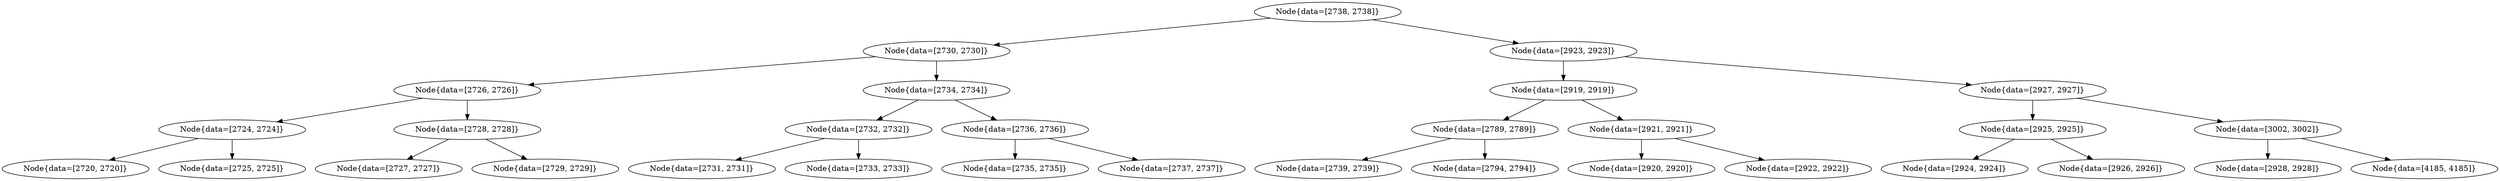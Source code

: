 digraph G{
1789536081 [label="Node{data=[2738, 2738]}"]
1789536081 -> 132487834
132487834 [label="Node{data=[2730, 2730]}"]
132487834 -> 1338021811
1338021811 [label="Node{data=[2726, 2726]}"]
1338021811 -> 788693190
788693190 [label="Node{data=[2724, 2724]}"]
788693190 -> 338279128
338279128 [label="Node{data=[2720, 2720]}"]
788693190 -> 1060361101
1060361101 [label="Node{data=[2725, 2725]}"]
1338021811 -> 1946531543
1946531543 [label="Node{data=[2728, 2728]}"]
1946531543 -> 1329208353
1329208353 [label="Node{data=[2727, 2727]}"]
1946531543 -> 370966628
370966628 [label="Node{data=[2729, 2729]}"]
132487834 -> 932353681
932353681 [label="Node{data=[2734, 2734]}"]
932353681 -> 1861758394
1861758394 [label="Node{data=[2732, 2732]}"]
1861758394 -> 1899822928
1899822928 [label="Node{data=[2731, 2731]}"]
1861758394 -> 64052915
64052915 [label="Node{data=[2733, 2733]}"]
932353681 -> 542402118
542402118 [label="Node{data=[2736, 2736]}"]
542402118 -> 267262475
267262475 [label="Node{data=[2735, 2735]}"]
542402118 -> 423539417
423539417 [label="Node{data=[2737, 2737]}"]
1789536081 -> 278086539
278086539 [label="Node{data=[2923, 2923]}"]
278086539 -> 334918025
334918025 [label="Node{data=[2919, 2919]}"]
334918025 -> 1815547838
1815547838 [label="Node{data=[2789, 2789]}"]
1815547838 -> 15974555
15974555 [label="Node{data=[2739, 2739]}"]
1815547838 -> 183911445
183911445 [label="Node{data=[2794, 2794]}"]
334918025 -> 707528443
707528443 [label="Node{data=[2921, 2921]}"]
707528443 -> 2117248767
2117248767 [label="Node{data=[2920, 2920]}"]
707528443 -> 1624987322
1624987322 [label="Node{data=[2922, 2922]}"]
278086539 -> 1488285784
1488285784 [label="Node{data=[2927, 2927]}"]
1488285784 -> 308592235
308592235 [label="Node{data=[2925, 2925]}"]
308592235 -> 2030761862
2030761862 [label="Node{data=[2924, 2924]}"]
308592235 -> 1130234011
1130234011 [label="Node{data=[2926, 2926]}"]
1488285784 -> 815439640
815439640 [label="Node{data=[3002, 3002]}"]
815439640 -> 129689734
129689734 [label="Node{data=[2928, 2928]}"]
815439640 -> 698517808
698517808 [label="Node{data=[4185, 4185]}"]
}
